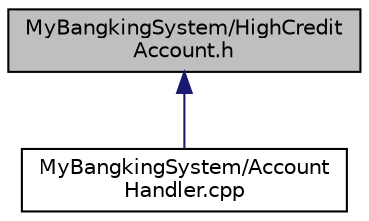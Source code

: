 digraph "MyBangkingSystem/HighCreditAccount.h"
{
 // LATEX_PDF_SIZE
  edge [fontname="Helvetica",fontsize="10",labelfontname="Helvetica",labelfontsize="10"];
  node [fontname="Helvetica",fontsize="10",shape=record];
  Node1 [label="MyBangkingSystem/HighCredit\lAccount.h",height=0.2,width=0.4,color="black", fillcolor="grey75", style="filled", fontcolor="black",tooltip=" "];
  Node1 -> Node2 [dir="back",color="midnightblue",fontsize="10",style="solid"];
  Node2 [label="MyBangkingSystem/Account\lHandler.cpp",height=0.2,width=0.4,color="black", fillcolor="white", style="filled",URL="$_account_handler_8cpp.html",tooltip=" "];
}
